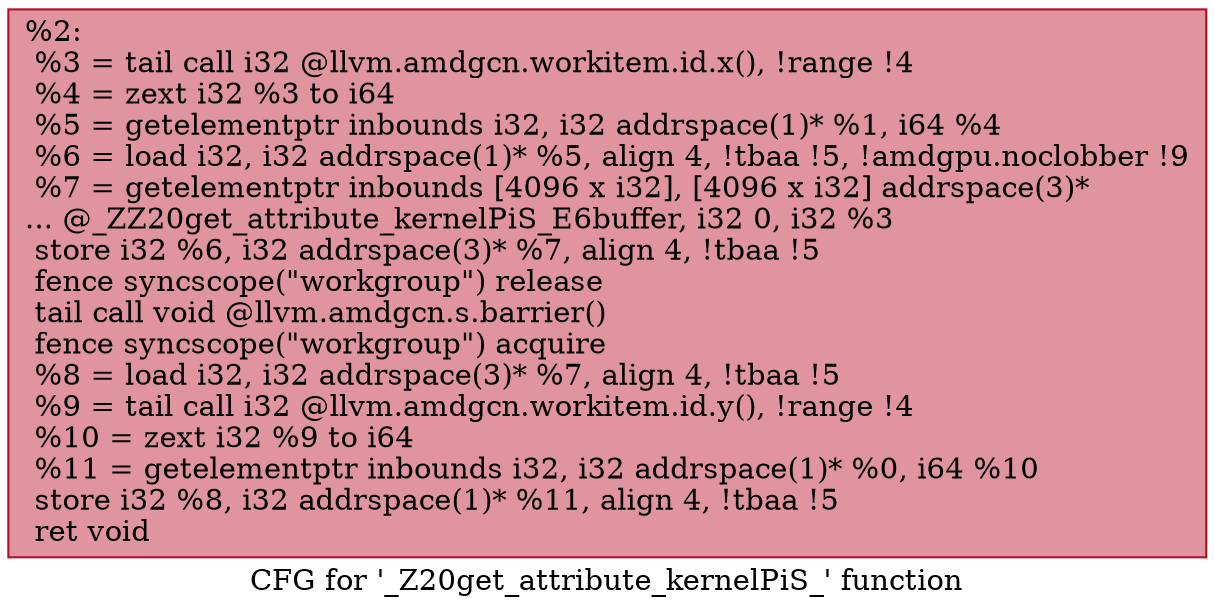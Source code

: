 digraph "CFG for '_Z20get_attribute_kernelPiS_' function" {
	label="CFG for '_Z20get_attribute_kernelPiS_' function";

	Node0x6175a60 [shape=record,color="#b70d28ff", style=filled, fillcolor="#b70d2870",label="{%2:\l  %3 = tail call i32 @llvm.amdgcn.workitem.id.x(), !range !4\l  %4 = zext i32 %3 to i64\l  %5 = getelementptr inbounds i32, i32 addrspace(1)* %1, i64 %4\l  %6 = load i32, i32 addrspace(1)* %5, align 4, !tbaa !5, !amdgpu.noclobber !9\l  %7 = getelementptr inbounds [4096 x i32], [4096 x i32] addrspace(3)*\l... @_ZZ20get_attribute_kernelPiS_E6buffer, i32 0, i32 %3\l  store i32 %6, i32 addrspace(3)* %7, align 4, !tbaa !5\l  fence syncscope(\"workgroup\") release\l  tail call void @llvm.amdgcn.s.barrier()\l  fence syncscope(\"workgroup\") acquire\l  %8 = load i32, i32 addrspace(3)* %7, align 4, !tbaa !5\l  %9 = tail call i32 @llvm.amdgcn.workitem.id.y(), !range !4\l  %10 = zext i32 %9 to i64\l  %11 = getelementptr inbounds i32, i32 addrspace(1)* %0, i64 %10\l  store i32 %8, i32 addrspace(1)* %11, align 4, !tbaa !5\l  ret void\l}"];
}
